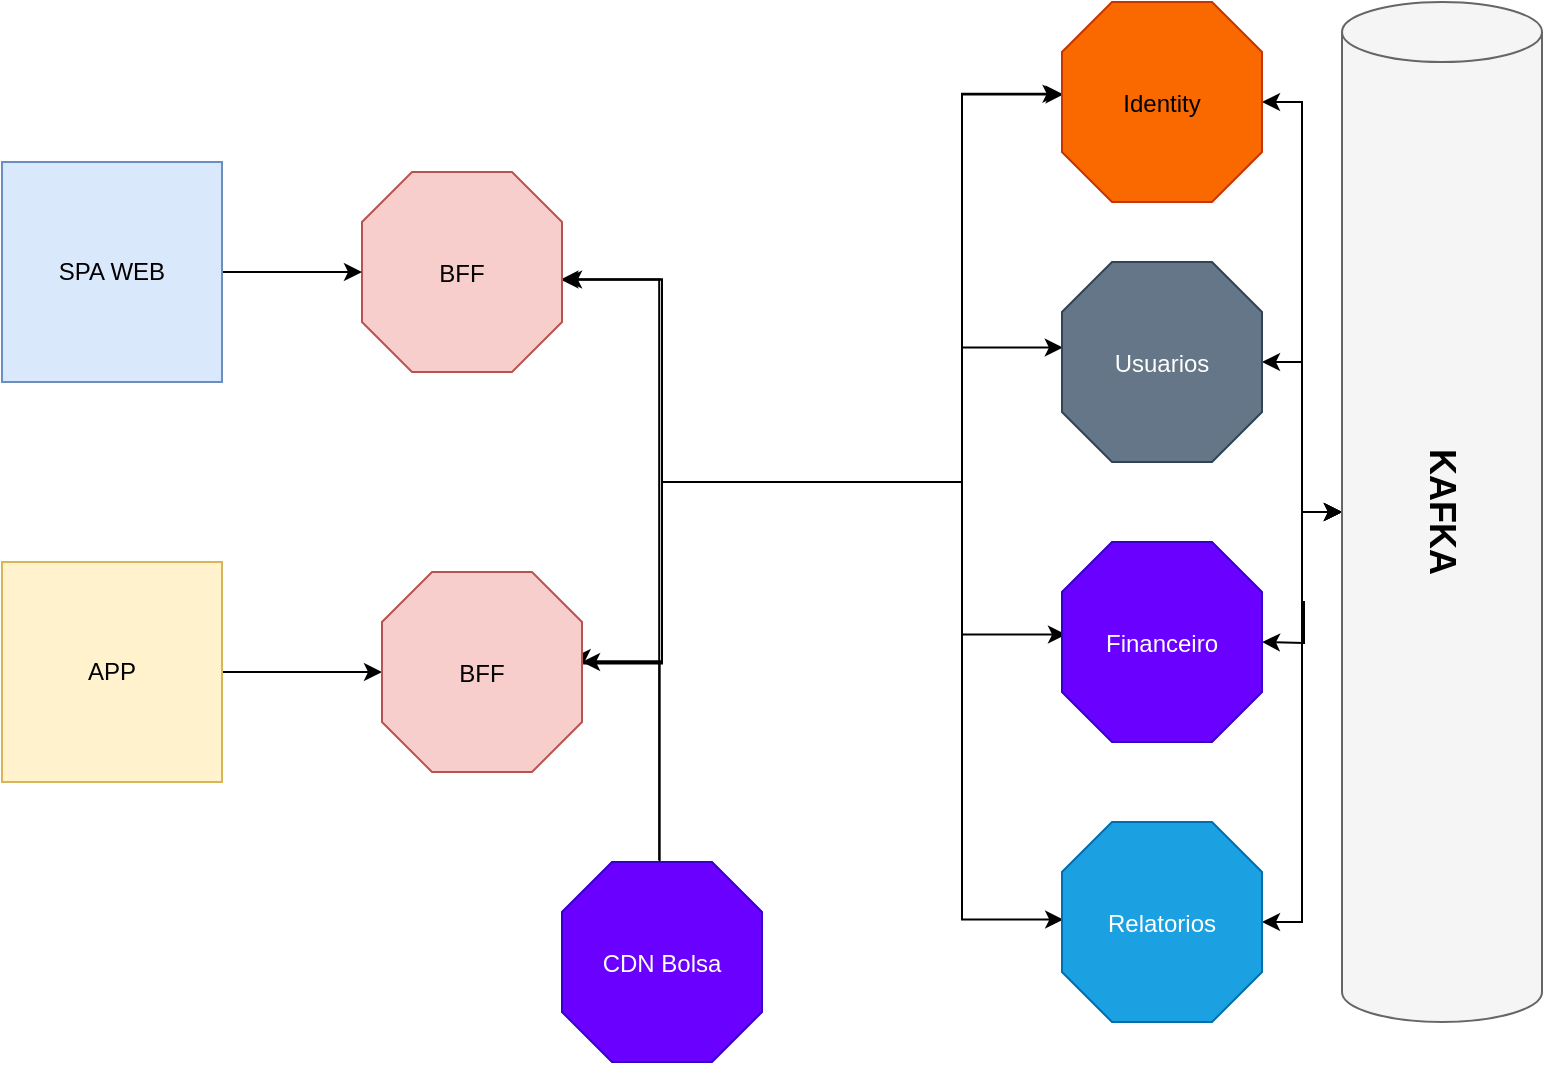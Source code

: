 <mxfile version="21.3.2" type="device" pages="4">
  <diagram name="Arquitetura" id="-ACf4tHwKej7eby2Rg-7">
    <mxGraphModel dx="1167" dy="637" grid="1" gridSize="10" guides="1" tooltips="1" connect="1" arrows="1" fold="1" page="1" pageScale="1" pageWidth="827" pageHeight="1169" math="0" shadow="0">
      <root>
        <mxCell id="0" />
        <mxCell id="1" parent="0" />
        <mxCell id="7KzQsL4A8XF79GF_tOYH-20" style="edgeStyle=orthogonalEdgeStyle;rounded=0;orthogonalLoop=1;jettySize=auto;html=1;entryX=0.008;entryY=0.462;entryDx=0;entryDy=0;entryPerimeter=0;exitX=1.01;exitY=0.538;exitDx=0;exitDy=0;exitPerimeter=0;startArrow=classic;startFill=1;" edge="1" parent="1" source="7KzQsL4A8XF79GF_tOYH-2" target="7KzQsL4A8XF79GF_tOYH-8">
          <mxGeometry relative="1" as="geometry">
            <Array as="points">
              <mxPoint x="330" y="169" />
              <mxPoint x="330" y="270" />
              <mxPoint x="480" y="270" />
              <mxPoint x="480" y="76" />
            </Array>
          </mxGeometry>
        </mxCell>
        <mxCell id="7KzQsL4A8XF79GF_tOYH-30" style="edgeStyle=orthogonalEdgeStyle;rounded=0;orthogonalLoop=1;jettySize=auto;html=1;entryX=-0.007;entryY=0.459;entryDx=0;entryDy=0;entryPerimeter=0;exitX=0.995;exitY=0.537;exitDx=0;exitDy=0;exitPerimeter=0;" edge="1" parent="1" source="7KzQsL4A8XF79GF_tOYH-2" target="7KzQsL4A8XF79GF_tOYH-8">
          <mxGeometry relative="1" as="geometry">
            <Array as="points">
              <mxPoint x="330" y="169" />
              <mxPoint x="330" y="270" />
              <mxPoint x="480" y="270" />
              <mxPoint x="480" y="76" />
            </Array>
          </mxGeometry>
        </mxCell>
        <mxCell id="ZnPhnT--wowfvmFG5__k-3" style="edgeStyle=orthogonalEdgeStyle;rounded=0;orthogonalLoop=1;jettySize=auto;html=1;entryX=0.486;entryY=-0.01;entryDx=0;entryDy=0;entryPerimeter=0;exitX=0.992;exitY=0.538;exitDx=0;exitDy=0;exitPerimeter=0;endArrow=none;endFill=0;startArrow=classic;startFill=1;" edge="1" parent="1" source="7KzQsL4A8XF79GF_tOYH-2" target="ZnPhnT--wowfvmFG5__k-1">
          <mxGeometry relative="1" as="geometry" />
        </mxCell>
        <mxCell id="7KzQsL4A8XF79GF_tOYH-2" value="BFF" style="shape=mxgraph.basic.polygon;polyCoords=[[0.25,0],[0.75,0],[1,0.25],[1,0.75],[0.75,1],[0.25,1],[0,0.75],[0,0.25]];fillColor=#f8cecc;strokeColor=#b85450;" vertex="1" parent="1">
          <mxGeometry x="180" y="115" width="100" height="100" as="geometry" />
        </mxCell>
        <mxCell id="7KzQsL4A8XF79GF_tOYH-6" style="edgeStyle=orthogonalEdgeStyle;rounded=0;orthogonalLoop=1;jettySize=auto;html=1;" edge="1" parent="1" source="7KzQsL4A8XF79GF_tOYH-3" target="7KzQsL4A8XF79GF_tOYH-2">
          <mxGeometry relative="1" as="geometry" />
        </mxCell>
        <mxCell id="7KzQsL4A8XF79GF_tOYH-3" value="SPA WEB" style="whiteSpace=wrap;html=1;aspect=fixed;fillColor=#dae8fc;strokeColor=#6c8ebf;" vertex="1" parent="1">
          <mxGeometry y="110" width="110" height="110" as="geometry" />
        </mxCell>
        <mxCell id="7KzQsL4A8XF79GF_tOYH-7" style="edgeStyle=orthogonalEdgeStyle;rounded=0;orthogonalLoop=1;jettySize=auto;html=1;" edge="1" parent="1" source="7KzQsL4A8XF79GF_tOYH-4" target="7KzQsL4A8XF79GF_tOYH-5">
          <mxGeometry relative="1" as="geometry" />
        </mxCell>
        <mxCell id="7KzQsL4A8XF79GF_tOYH-4" value="APP" style="whiteSpace=wrap;html=1;aspect=fixed;fillColor=#fff2cc;strokeColor=#d6b656;" vertex="1" parent="1">
          <mxGeometry y="310" width="110" height="110" as="geometry" />
        </mxCell>
        <mxCell id="7KzQsL4A8XF79GF_tOYH-26" style="edgeStyle=orthogonalEdgeStyle;rounded=0;orthogonalLoop=1;jettySize=auto;html=1;entryX=0.006;entryY=0.488;entryDx=0;entryDy=0;entryPerimeter=0;exitX=1;exitY=0.45;exitDx=0;exitDy=0;exitPerimeter=0;startArrow=classic;startFill=1;" edge="1" parent="1" source="7KzQsL4A8XF79GF_tOYH-5" target="7KzQsL4A8XF79GF_tOYH-11">
          <mxGeometry relative="1" as="geometry">
            <Array as="points">
              <mxPoint x="330" y="360" />
              <mxPoint x="330" y="270" />
              <mxPoint x="480" y="270" />
              <mxPoint x="480" y="489" />
            </Array>
          </mxGeometry>
        </mxCell>
        <mxCell id="7KzQsL4A8XF79GF_tOYH-28" style="edgeStyle=orthogonalEdgeStyle;rounded=0;orthogonalLoop=1;jettySize=auto;html=1;entryX=0.02;entryY=0.463;entryDx=0;entryDy=0;entryPerimeter=0;exitX=1.028;exitY=0.446;exitDx=0;exitDy=0;exitPerimeter=0;" edge="1" parent="1" source="7KzQsL4A8XF79GF_tOYH-5">
          <mxGeometry relative="1" as="geometry">
            <mxPoint x="532.0" y="346.3" as="targetPoint" />
            <Array as="points">
              <mxPoint x="330" y="360" />
              <mxPoint x="330" y="270" />
              <mxPoint x="480" y="270" />
              <mxPoint x="480" y="346" />
            </Array>
          </mxGeometry>
        </mxCell>
        <mxCell id="7KzQsL4A8XF79GF_tOYH-29" style="edgeStyle=orthogonalEdgeStyle;rounded=0;orthogonalLoop=1;jettySize=auto;html=1;entryX=0.004;entryY=0.428;entryDx=0;entryDy=0;entryPerimeter=0;exitX=1.007;exitY=0.457;exitDx=0;exitDy=0;exitPerimeter=0;" edge="1" parent="1" source="7KzQsL4A8XF79GF_tOYH-5" target="7KzQsL4A8XF79GF_tOYH-9">
          <mxGeometry relative="1" as="geometry">
            <Array as="points">
              <mxPoint x="330" y="361" />
              <mxPoint x="330" y="270" />
              <mxPoint x="480" y="270" />
              <mxPoint x="480" y="203" />
            </Array>
          </mxGeometry>
        </mxCell>
        <mxCell id="ZnPhnT--wowfvmFG5__k-2" style="edgeStyle=orthogonalEdgeStyle;rounded=0;orthogonalLoop=1;jettySize=auto;html=1;entryX=0.488;entryY=0.021;entryDx=0;entryDy=0;entryPerimeter=0;exitX=0.999;exitY=0.476;exitDx=0;exitDy=0;exitPerimeter=0;startArrow=classic;startFill=1;endArrow=none;endFill=0;" edge="1" parent="1" source="7KzQsL4A8XF79GF_tOYH-5" target="ZnPhnT--wowfvmFG5__k-1">
          <mxGeometry relative="1" as="geometry">
            <Array as="points">
              <mxPoint x="290" y="360" />
              <mxPoint x="329" y="360" />
            </Array>
          </mxGeometry>
        </mxCell>
        <mxCell id="7KzQsL4A8XF79GF_tOYH-5" value="BFF" style="shape=mxgraph.basic.polygon;polyCoords=[[0.25,0],[0.75,0],[1,0.25],[1,0.75],[0.75,1],[0.25,1],[0,0.75],[0,0.25]];fillColor=#f8cecc;strokeColor=#b85450;" vertex="1" parent="1">
          <mxGeometry x="190" y="315" width="100" height="100" as="geometry" />
        </mxCell>
        <mxCell id="7KzQsL4A8XF79GF_tOYH-18" style="edgeStyle=orthogonalEdgeStyle;rounded=0;orthogonalLoop=1;jettySize=auto;html=1;entryX=0;entryY=0.5;entryDx=0;entryDy=0;entryPerimeter=0;startArrow=classic;startFill=1;" edge="1" parent="1" source="7KzQsL4A8XF79GF_tOYH-8" target="7KzQsL4A8XF79GF_tOYH-12">
          <mxGeometry relative="1" as="geometry" />
        </mxCell>
        <mxCell id="7KzQsL4A8XF79GF_tOYH-8" value="Identity" style="shape=mxgraph.basic.polygon;polyCoords=[[0.25,0],[0.75,0],[1,0.25],[1,0.75],[0.75,1],[0.25,1],[0,0.75],[0,0.25]];fillColor=#fa6800;strokeColor=#C73500;fontColor=#000000;" vertex="1" parent="1">
          <mxGeometry x="530" y="30" width="100" height="100" as="geometry" />
        </mxCell>
        <mxCell id="7KzQsL4A8XF79GF_tOYH-17" style="edgeStyle=orthogonalEdgeStyle;rounded=0;orthogonalLoop=1;jettySize=auto;html=1;entryX=0;entryY=0.5;entryDx=0;entryDy=0;entryPerimeter=0;startArrow=classic;startFill=1;" edge="1" parent="1" source="7KzQsL4A8XF79GF_tOYH-9" target="7KzQsL4A8XF79GF_tOYH-12">
          <mxGeometry relative="1" as="geometry" />
        </mxCell>
        <mxCell id="7KzQsL4A8XF79GF_tOYH-9" value="Usuarios" style="shape=mxgraph.basic.polygon;polyCoords=[[0.25,0],[0.75,0],[1,0.25],[1,0.75],[0.75,1],[0.25,1],[0,0.75],[0,0.25]];fillColor=#647687;strokeColor=#314354;fontColor=#ffffff;" vertex="1" parent="1">
          <mxGeometry x="530" y="160" width="100" height="100" as="geometry" />
        </mxCell>
        <mxCell id="7KzQsL4A8XF79GF_tOYH-16" style="edgeStyle=orthogonalEdgeStyle;rounded=0;orthogonalLoop=1;jettySize=auto;html=1;entryX=0;entryY=0.5;entryDx=0;entryDy=0;entryPerimeter=0;startArrow=classic;startFill=1;" edge="1" parent="1" target="7KzQsL4A8XF79GF_tOYH-12">
          <mxGeometry relative="1" as="geometry">
            <mxPoint x="630" y="350.0" as="sourcePoint" />
          </mxGeometry>
        </mxCell>
        <mxCell id="7KzQsL4A8XF79GF_tOYH-15" style="edgeStyle=orthogonalEdgeStyle;rounded=0;orthogonalLoop=1;jettySize=auto;html=1;startArrow=classic;startFill=1;" edge="1" parent="1" source="7KzQsL4A8XF79GF_tOYH-11" target="7KzQsL4A8XF79GF_tOYH-12">
          <mxGeometry relative="1" as="geometry" />
        </mxCell>
        <mxCell id="7KzQsL4A8XF79GF_tOYH-11" value="Relatorios" style="shape=mxgraph.basic.polygon;polyCoords=[[0.25,0],[0.75,0],[1,0.25],[1,0.75],[0.75,1],[0.25,1],[0,0.75],[0,0.25]];fillColor=#1ba1e2;fontColor=#ffffff;strokeColor=#006EAF;" vertex="1" parent="1">
          <mxGeometry x="530" y="440" width="100" height="100" as="geometry" />
        </mxCell>
        <mxCell id="7KzQsL4A8XF79GF_tOYH-14" value="" style="group;" vertex="1" connectable="0" parent="1">
          <mxGeometry x="670" y="30" width="100" height="510" as="geometry" />
        </mxCell>
        <mxCell id="7KzQsL4A8XF79GF_tOYH-12" value="" style="shape=cylinder3;whiteSpace=wrap;html=1;boundedLbl=1;backgroundOutline=1;size=15;fillColor=#f5f5f5;fontColor=#333333;strokeColor=#666666;" vertex="1" parent="7KzQsL4A8XF79GF_tOYH-14">
          <mxGeometry width="100" height="510" as="geometry" />
        </mxCell>
        <mxCell id="7KzQsL4A8XF79GF_tOYH-13" value="KAFKA" style="text;html=1;strokeColor=none;fillColor=none;align=center;verticalAlign=middle;whiteSpace=wrap;rounded=0;rotation=90;fontStyle=1;fontSize=18;" vertex="1" parent="7KzQsL4A8XF79GF_tOYH-14">
          <mxGeometry x="20" y="240" width="60" height="30" as="geometry" />
        </mxCell>
        <mxCell id="7KzQsL4A8XF79GF_tOYH-19" value="Financeiro" style="shape=mxgraph.basic.polygon;polyCoords=[[0.25,0],[0.75,0],[1,0.25],[1,0.75],[0.75,1],[0.25,1],[0,0.75],[0,0.25]];fillColor=#6a00ff;fontColor=#ffffff;strokeColor=#3700CC;" vertex="1" parent="1">
          <mxGeometry x="530" y="300" width="100" height="100" as="geometry" />
        </mxCell>
        <mxCell id="ZnPhnT--wowfvmFG5__k-1" value="CDN Bolsa" style="shape=mxgraph.basic.polygon;polyCoords=[[0.25,0],[0.75,0],[1,0.25],[1,0.75],[0.75,1],[0.25,1],[0,0.75],[0,0.25]];fillColor=#6a00ff;fontColor=#ffffff;strokeColor=#3700CC;" vertex="1" parent="1">
          <mxGeometry x="280" y="460" width="100" height="100" as="geometry" />
        </mxCell>
      </root>
    </mxGraphModel>
  </diagram>
  <diagram id="o-BW38QsOlCZTUHru1bB" name="Financeiro">
    <mxGraphModel dx="1909" dy="2211" grid="1" gridSize="10" guides="1" tooltips="1" connect="1" arrows="1" fold="1" page="1" pageScale="1" pageWidth="827" pageHeight="1169" math="0" shadow="0">
      <root>
        <mxCell id="0" />
        <mxCell id="1" parent="0" />
        <mxCell id="nEIz6dK79ccdAK4uePDD-9" style="edgeStyle=orthogonalEdgeStyle;rounded=0;orthogonalLoop=1;jettySize=auto;html=1;entryX=0.5;entryY=0;entryDx=0;entryDy=0;" edge="1" parent="1" source="WEdvC9-7DbAbgSVMOq6f-3" target="WEdvC9-7DbAbgSVMOq6f-15">
          <mxGeometry relative="1" as="geometry" />
        </mxCell>
        <mxCell id="WEdvC9-7DbAbgSVMOq6f-3" value="AggregateRoot" style="swimlane;fontStyle=0;childLayout=stackLayout;horizontal=1;startSize=30;horizontalStack=0;resizeParent=1;resizeParentMax=0;resizeLast=0;collapsible=1;marginBottom=0;whiteSpace=wrap;html=1;fillColor=#6a00ff;fontColor=#ffffff;strokeColor=#3700CC;" vertex="1" parent="1">
          <mxGeometry x="209.91" y="-1010.09" width="140" height="30" as="geometry" />
        </mxCell>
        <mxCell id="WEdvC9-7DbAbgSVMOq6f-12" style="edgeStyle=orthogonalEdgeStyle;rounded=0;orthogonalLoop=1;jettySize=auto;html=1;entryX=1;entryY=0.5;entryDx=0;entryDy=0;" edge="1" parent="1" target="WEdvC9-7DbAbgSVMOq6f-3">
          <mxGeometry relative="1" as="geometry">
            <mxPoint x="417.91" y="-995.09" as="sourcePoint" />
          </mxGeometry>
        </mxCell>
        <mxCell id="nEIz6dK79ccdAK4uePDD-10" style="edgeStyle=orthogonalEdgeStyle;rounded=0;orthogonalLoop=1;jettySize=auto;html=1;entryX=1;entryY=0.133;entryDx=0;entryDy=0;entryPerimeter=0;exitX=1.023;exitY=0.096;exitDx=0;exitDy=0;exitPerimeter=0;" edge="1" parent="1" source="WEdvC9-7DbAbgSVMOq6f-8" target="gbejM9jkVBb5XDH9PsT6-3">
          <mxGeometry relative="1" as="geometry" />
        </mxCell>
        <mxCell id="nEIz6dK79ccdAK4uePDD-11" style="edgeStyle=orthogonalEdgeStyle;rounded=0;orthogonalLoop=1;jettySize=auto;html=1;entryX=0.551;entryY=-0.018;entryDx=0;entryDy=0;entryPerimeter=0;exitX=0.5;exitY=0;exitDx=0;exitDy=0;" edge="1" parent="1" source="WEdvC9-7DbAbgSVMOq6f-8" target="WEdvC9-7DbAbgSVMOq6f-20">
          <mxGeometry relative="1" as="geometry" />
        </mxCell>
        <mxCell id="nEIz6dK79ccdAK4uePDD-12" style="edgeStyle=orthogonalEdgeStyle;rounded=0;orthogonalLoop=1;jettySize=auto;html=1;entryX=-0.002;entryY=0.143;entryDx=0;entryDy=0;entryPerimeter=0;exitX=0.5;exitY=0;exitDx=0;exitDy=0;" edge="1" parent="1" source="WEdvC9-7DbAbgSVMOq6f-8" target="nEIz6dK79ccdAK4uePDD-2">
          <mxGeometry relative="1" as="geometry" />
        </mxCell>
        <mxCell id="WEdvC9-7DbAbgSVMOq6f-8" value="Entity" style="swimlane;fontStyle=0;childLayout=stackLayout;horizontal=1;startSize=30;horizontalStack=0;resizeParent=1;resizeParentMax=0;resizeLast=0;collapsible=1;marginBottom=0;whiteSpace=wrap;html=1;fillColor=#6a00ff;fontColor=#ffffff;strokeColor=#3700CC;" vertex="1" parent="1">
          <mxGeometry x="415.91" y="-1010.09" width="140" height="150" as="geometry" />
        </mxCell>
        <mxCell id="WEdvC9-7DbAbgSVMOq6f-9" value="Id" style="text;strokeColor=none;fillColor=none;align=left;verticalAlign=middle;spacingLeft=4;spacingRight=4;overflow=hidden;points=[[0,0.5],[1,0.5]];portConstraint=eastwest;rotatable=0;whiteSpace=wrap;html=1;" vertex="1" parent="WEdvC9-7DbAbgSVMOq6f-8">
          <mxGeometry y="30" width="140" height="30" as="geometry" />
        </mxCell>
        <mxCell id="WEdvC9-7DbAbgSVMOq6f-13" value="CreatedAt" style="text;strokeColor=none;fillColor=none;align=left;verticalAlign=middle;spacingLeft=4;spacingRight=4;overflow=hidden;points=[[0,0.5],[1,0.5]];portConstraint=eastwest;rotatable=0;whiteSpace=wrap;html=1;" vertex="1" parent="WEdvC9-7DbAbgSVMOq6f-8">
          <mxGeometry y="60" width="140" height="30" as="geometry" />
        </mxCell>
        <mxCell id="WEdvC9-7DbAbgSVMOq6f-14" value="UpdatedAt" style="text;strokeColor=none;fillColor=none;align=left;verticalAlign=middle;spacingLeft=4;spacingRight=4;overflow=hidden;points=[[0,0.5],[1,0.5]];portConstraint=eastwest;rotatable=0;whiteSpace=wrap;html=1;" vertex="1" parent="WEdvC9-7DbAbgSVMOq6f-8">
          <mxGeometry y="90" width="140" height="30" as="geometry" />
        </mxCell>
        <mxCell id="WEdvC9-7DbAbgSVMOq6f-19" value="Ativo" style="text;strokeColor=none;fillColor=none;align=left;verticalAlign=middle;spacingLeft=4;spacingRight=4;overflow=hidden;points=[[0,0.5],[1,0.5]];portConstraint=eastwest;rotatable=0;whiteSpace=wrap;html=1;" vertex="1" parent="WEdvC9-7DbAbgSVMOq6f-8">
          <mxGeometry y="120" width="140" height="30" as="geometry" />
        </mxCell>
        <mxCell id="WEdvC9-7DbAbgSVMOq6f-15" value="Usuario" style="swimlane;fontStyle=0;childLayout=stackLayout;horizontal=1;startSize=30;horizontalStack=0;resizeParent=1;resizeParentMax=0;resizeLast=0;collapsible=1;marginBottom=0;whiteSpace=wrap;html=1;fillColor=#1ba1e2;fontColor=#ffffff;strokeColor=#006EAF;" vertex="1" parent="1">
          <mxGeometry x="309.91" y="-841.09" width="140" height="300" as="geometry" />
        </mxCell>
        <mxCell id="WEdvC9-7DbAbgSVMOq6f-16" value="Nome" style="text;strokeColor=none;fillColor=none;align=left;verticalAlign=middle;spacingLeft=4;spacingRight=4;overflow=hidden;points=[[0,0.5],[1,0.5]];portConstraint=eastwest;rotatable=0;whiteSpace=wrap;html=1;" vertex="1" parent="WEdvC9-7DbAbgSVMOq6f-15">
          <mxGeometry y="30" width="140" height="30" as="geometry" />
        </mxCell>
        <mxCell id="gbejM9jkVBb5XDH9PsT6-13" value="DataNascimento" style="text;strokeColor=none;fillColor=none;align=left;verticalAlign=middle;spacingLeft=4;spacingRight=4;overflow=hidden;points=[[0,0.5],[1,0.5]];portConstraint=eastwest;rotatable=0;whiteSpace=wrap;html=1;" vertex="1" parent="WEdvC9-7DbAbgSVMOq6f-15">
          <mxGeometry y="60" width="140" height="30" as="geometry" />
        </mxCell>
        <mxCell id="WEdvC9-7DbAbgSVMOq6f-17" value="Email" style="text;strokeColor=none;fillColor=none;align=left;verticalAlign=middle;spacingLeft=4;spacingRight=4;overflow=hidden;points=[[0,0.5],[1,0.5]];portConstraint=eastwest;rotatable=0;whiteSpace=wrap;html=1;" vertex="1" parent="WEdvC9-7DbAbgSVMOq6f-15">
          <mxGeometry y="90" width="140" height="30" as="geometry" />
        </mxCell>
        <mxCell id="WEdvC9-7DbAbgSVMOq6f-18" value="ProfileImageUrl" style="text;strokeColor=none;fillColor=none;align=left;verticalAlign=middle;spacingLeft=4;spacingRight=4;overflow=hidden;points=[[0,0.5],[1,0.5]];portConstraint=eastwest;rotatable=0;whiteSpace=wrap;html=1;" vertex="1" parent="WEdvC9-7DbAbgSVMOq6f-15">
          <mxGeometry y="120" width="140" height="30" as="geometry" />
        </mxCell>
        <mxCell id="9r0B2SI4aVjOnolP4RsC-1" value="Ocupacao " style="text;strokeColor=none;fillColor=none;align=left;verticalAlign=middle;spacingLeft=4;spacingRight=4;overflow=hidden;points=[[0,0.5],[1,0.5]];portConstraint=eastwest;rotatable=0;whiteSpace=wrap;html=1;" vertex="1" parent="WEdvC9-7DbAbgSVMOq6f-15">
          <mxGeometry y="150" width="140" height="30" as="geometry" />
        </mxCell>
        <mxCell id="gbejM9jkVBb5XDH9PsT6-1" value="Rendas" style="text;strokeColor=#A50040;fillColor=#d80073;align=left;verticalAlign=middle;spacingLeft=4;spacingRight=4;overflow=hidden;points=[[0,0.5],[1,0.5]];portConstraint=eastwest;rotatable=0;whiteSpace=wrap;html=1;fontColor=#ffffff;" vertex="1" parent="WEdvC9-7DbAbgSVMOq6f-15">
          <mxGeometry y="180" width="140" height="30" as="geometry" />
        </mxCell>
        <mxCell id="WEdvC9-7DbAbgSVMOq6f-24" value="Dependentes" style="text;strokeColor=#6F0000;fillColor=#a20025;align=left;verticalAlign=middle;spacingLeft=4;spacingRight=4;overflow=hidden;points=[[0,0.5],[1,0.5]];portConstraint=eastwest;rotatable=0;whiteSpace=wrap;html=1;fontColor=#ffffff;" vertex="1" parent="WEdvC9-7DbAbgSVMOq6f-15">
          <mxGeometry y="210" width="140" height="30" as="geometry" />
        </mxCell>
        <mxCell id="gbejM9jkVBb5XDH9PsT6-2" value="Ativos" style="text;strokeColor=#BD7000;fillColor=#f0a30a;align=left;verticalAlign=middle;spacingLeft=4;spacingRight=4;overflow=hidden;points=[[0,0.5],[1,0.5]];portConstraint=eastwest;rotatable=0;whiteSpace=wrap;html=1;fontColor=#000000;" vertex="1" parent="WEdvC9-7DbAbgSVMOq6f-15">
          <mxGeometry y="240" width="140" height="30" as="geometry" />
        </mxCell>
        <mxCell id="nEIz6dK79ccdAK4uePDD-1" value="Passivos" style="text;strokeColor=#6D1F00;fillColor=#a0522d;align=left;verticalAlign=middle;spacingLeft=4;spacingRight=4;overflow=hidden;points=[[0,0.5],[1,0.5]];portConstraint=eastwest;rotatable=0;whiteSpace=wrap;html=1;fontColor=#ffffff;" vertex="1" parent="WEdvC9-7DbAbgSVMOq6f-15">
          <mxGeometry y="270" width="140" height="30" as="geometry" />
        </mxCell>
        <mxCell id="WEdvC9-7DbAbgSVMOq6f-20" value="UsuarioDependente" style="swimlane;fontStyle=0;childLayout=stackLayout;horizontal=1;startSize=30;horizontalStack=0;resizeParent=1;resizeParentMax=0;resizeLast=0;collapsible=1;marginBottom=0;whiteSpace=wrap;html=1;fillColor=#a20025;fontColor=#ffffff;strokeColor=#6F0000;" vertex="1" parent="1">
          <mxGeometry x="89.91" y="-721.09" width="140" height="90" as="geometry" />
        </mxCell>
        <mxCell id="WEdvC9-7DbAbgSVMOq6f-21" value="Responsavel" style="text;strokeColor=none;fillColor=none;align=left;verticalAlign=middle;spacingLeft=4;spacingRight=4;overflow=hidden;points=[[0,0.5],[1,0.5]];portConstraint=eastwest;rotatable=0;whiteSpace=wrap;html=1;" vertex="1" parent="WEdvC9-7DbAbgSVMOq6f-20">
          <mxGeometry y="30" width="140" height="30" as="geometry" />
        </mxCell>
        <mxCell id="gbejM9jkVBb5XDH9PsT6-14" value="Dependente" style="text;strokeColor=none;fillColor=none;align=left;verticalAlign=middle;spacingLeft=4;spacingRight=4;overflow=hidden;points=[[0,0.5],[1,0.5]];portConstraint=eastwest;rotatable=0;whiteSpace=wrap;html=1;" vertex="1" parent="WEdvC9-7DbAbgSVMOq6f-20">
          <mxGeometry y="60" width="140" height="30" as="geometry" />
        </mxCell>
        <mxCell id="WEdvC9-7DbAbgSVMOq6f-25" style="edgeStyle=orthogonalEdgeStyle;rounded=0;orthogonalLoop=1;jettySize=auto;html=1;entryX=1;entryY=0.25;entryDx=0;entryDy=0;" edge="1" parent="1" source="WEdvC9-7DbAbgSVMOq6f-24" target="WEdvC9-7DbAbgSVMOq6f-20">
          <mxGeometry relative="1" as="geometry" />
        </mxCell>
        <mxCell id="gbejM9jkVBb5XDH9PsT6-3" value="Investimento" style="swimlane;fontStyle=0;childLayout=stackLayout;horizontal=1;startSize=30;horizontalStack=0;resizeParent=1;resizeParentMax=0;resizeLast=0;collapsible=1;marginBottom=0;whiteSpace=wrap;html=1;fillColor=#a20025;fontColor=#ffffff;strokeColor=#6F0000;" vertex="1" parent="1">
          <mxGeometry x="589.91" y="-601.09" width="200" height="150" as="geometry" />
        </mxCell>
        <mxCell id="gbejM9jkVBb5XDH9PsT6-4" value="Descricao " style="text;strokeColor=none;fillColor=none;align=left;verticalAlign=middle;spacingLeft=4;spacingRight=4;overflow=hidden;points=[[0,0.5],[1,0.5]];portConstraint=eastwest;rotatable=0;whiteSpace=wrap;html=1;" vertex="1" parent="gbejM9jkVBb5XDH9PsT6-3">
          <mxGeometry y="30" width="200" height="30" as="geometry" />
        </mxCell>
        <mxCell id="gbejM9jkVBb5XDH9PsT6-6" value="ValorInvestido " style="text;strokeColor=none;fillColor=none;align=left;verticalAlign=middle;spacingLeft=4;spacingRight=4;overflow=hidden;points=[[0,0.5],[1,0.5]];portConstraint=eastwest;rotatable=0;whiteSpace=wrap;html=1;" vertex="1" parent="gbejM9jkVBb5XDH9PsT6-3">
          <mxGeometry y="60" width="200" height="30" as="geometry" />
        </mxCell>
        <mxCell id="gbejM9jkVBb5XDH9PsT6-7" value="Rendimento " style="text;strokeColor=none;fillColor=none;align=left;verticalAlign=middle;spacingLeft=4;spacingRight=4;overflow=hidden;points=[[0,0.5],[1,0.5]];portConstraint=eastwest;rotatable=0;whiteSpace=wrap;html=1;" vertex="1" parent="gbejM9jkVBb5XDH9PsT6-3">
          <mxGeometry y="90" width="200" height="30" as="geometry" />
        </mxCell>
        <mxCell id="gbejM9jkVBb5XDH9PsT6-8" value="ObterPorcentagemRendimento()" style="text;strokeColor=default;fillColor=none;align=left;verticalAlign=middle;spacingLeft=4;spacingRight=4;overflow=hidden;points=[[0,0.5],[1,0.5]];portConstraint=eastwest;rotatable=0;whiteSpace=wrap;html=1;" vertex="1" parent="gbejM9jkVBb5XDH9PsT6-3">
          <mxGeometry y="120" width="200" height="30" as="geometry" />
        </mxCell>
        <mxCell id="gbejM9jkVBb5XDH9PsT6-5" style="edgeStyle=orthogonalEdgeStyle;rounded=0;orthogonalLoop=1;jettySize=auto;html=1;entryX=0;entryY=0.25;entryDx=0;entryDy=0;" edge="1" parent="1" source="gbejM9jkVBb5XDH9PsT6-2" target="gbejM9jkVBb5XDH9PsT6-3">
          <mxGeometry relative="1" as="geometry" />
        </mxCell>
        <mxCell id="gbejM9jkVBb5XDH9PsT6-9" value="Renda" style="swimlane;fontStyle=0;childLayout=stackLayout;horizontal=1;startSize=30;horizontalStack=0;resizeParent=1;resizeParentMax=0;resizeLast=0;collapsible=1;marginBottom=0;whiteSpace=wrap;html=1;fillColor=#d80073;fontColor=#ffffff;strokeColor=#A50040;" vertex="1" parent="1">
          <mxGeometry x="619.91" y="-711.09" width="140" height="90" as="geometry" />
        </mxCell>
        <mxCell id="gbejM9jkVBb5XDH9PsT6-10" value="Descricao " style="text;strokeColor=none;fillColor=none;align=left;verticalAlign=middle;spacingLeft=4;spacingRight=4;overflow=hidden;points=[[0,0.5],[1,0.5]];portConstraint=eastwest;rotatable=0;whiteSpace=wrap;html=1;" vertex="1" parent="gbejM9jkVBb5XDH9PsT6-9">
          <mxGeometry y="30" width="140" height="30" as="geometry" />
        </mxCell>
        <mxCell id="gbejM9jkVBb5XDH9PsT6-12" value="Valor " style="text;strokeColor=none;fillColor=none;align=left;verticalAlign=middle;spacingLeft=4;spacingRight=4;overflow=hidden;points=[[0,0.5],[1,0.5]];portConstraint=eastwest;rotatable=0;whiteSpace=wrap;html=1;" vertex="1" parent="gbejM9jkVBb5XDH9PsT6-9">
          <mxGeometry y="60" width="140" height="30" as="geometry" />
        </mxCell>
        <mxCell id="gbejM9jkVBb5XDH9PsT6-11" style="edgeStyle=orthogonalEdgeStyle;rounded=0;orthogonalLoop=1;jettySize=auto;html=1;entryX=0;entryY=0.25;entryDx=0;entryDy=0;" edge="1" parent="1" source="gbejM9jkVBb5XDH9PsT6-1" target="gbejM9jkVBb5XDH9PsT6-9">
          <mxGeometry relative="1" as="geometry" />
        </mxCell>
        <mxCell id="nEIz6dK79ccdAK4uePDD-7" style="edgeStyle=orthogonalEdgeStyle;rounded=0;orthogonalLoop=1;jettySize=auto;html=1;entryX=0;entryY=0.5;entryDx=0;entryDy=0;exitX=0.996;exitY=0.151;exitDx=0;exitDy=0;exitPerimeter=0;" edge="1" parent="1" source="nEIz6dK79ccdAK4uePDD-2" target="nEIz6dK79ccdAK4uePDD-1">
          <mxGeometry relative="1" as="geometry" />
        </mxCell>
        <mxCell id="nEIz6dK79ccdAK4uePDD-2" value="Passivo" style="swimlane;fontStyle=0;childLayout=stackLayout;horizontal=1;startSize=30;horizontalStack=0;resizeParent=1;resizeParentMax=0;resizeLast=0;collapsible=1;marginBottom=0;whiteSpace=wrap;html=1;fillColor=#a0522d;fontColor=#ffffff;strokeColor=#6D1F00;" vertex="1" parent="1">
          <mxGeometry x="49.91" y="-531.09" width="200" height="120" as="geometry" />
        </mxCell>
        <mxCell id="nEIz6dK79ccdAK4uePDD-3" value="Descricao " style="text;strokeColor=none;fillColor=none;align=left;verticalAlign=middle;spacingLeft=4;spacingRight=4;overflow=hidden;points=[[0,0.5],[1,0.5]];portConstraint=eastwest;rotatable=0;whiteSpace=wrap;html=1;" vertex="1" parent="nEIz6dK79ccdAK4uePDD-2">
          <mxGeometry y="30" width="200" height="30" as="geometry" />
        </mxCell>
        <mxCell id="nEIz6dK79ccdAK4uePDD-8" value="Parcela" style="text;strokeColor=none;fillColor=none;align=left;verticalAlign=middle;spacingLeft=4;spacingRight=4;overflow=hidden;points=[[0,0.5],[1,0.5]];portConstraint=eastwest;rotatable=0;whiteSpace=wrap;html=1;" vertex="1" parent="nEIz6dK79ccdAK4uePDD-2">
          <mxGeometry y="60" width="200" height="30" as="geometry" />
        </mxCell>
        <mxCell id="nEIz6dK79ccdAK4uePDD-4" value="Valor" style="text;strokeColor=none;fillColor=none;align=left;verticalAlign=middle;spacingLeft=4;spacingRight=4;overflow=hidden;points=[[0,0.5],[1,0.5]];portConstraint=eastwest;rotatable=0;whiteSpace=wrap;html=1;" vertex="1" parent="nEIz6dK79ccdAK4uePDD-2">
          <mxGeometry y="90" width="200" height="30" as="geometry" />
        </mxCell>
      </root>
    </mxGraphModel>
  </diagram>
  <diagram id="qChYH4RFi7eeGrZEvzXy" name="Usuario">
    <mxGraphModel dx="1235" dy="1843" grid="1" gridSize="10" guides="1" tooltips="1" connect="1" arrows="1" fold="1" page="1" pageScale="1" pageWidth="827" pageHeight="1169" math="0" shadow="0">
      <root>
        <mxCell id="0" />
        <mxCell id="1" parent="0" />
        <mxCell id="Jk_Y58x_VlNt1VQS6yMw-1" style="edgeStyle=orthogonalEdgeStyle;rounded=0;orthogonalLoop=1;jettySize=auto;html=1;entryX=0.5;entryY=0;entryDx=0;entryDy=0;" edge="1" parent="1" source="Jk_Y58x_VlNt1VQS6yMw-2" target="Jk_Y58x_VlNt1VQS6yMw-12">
          <mxGeometry relative="1" as="geometry" />
        </mxCell>
        <mxCell id="Jk_Y58x_VlNt1VQS6yMw-2" value="AggregateRoot" style="swimlane;fontStyle=0;childLayout=stackLayout;horizontal=1;startSize=30;horizontalStack=0;resizeParent=1;resizeParentMax=0;resizeLast=0;collapsible=1;marginBottom=0;whiteSpace=wrap;html=1;fillColor=#6a00ff;fontColor=#ffffff;strokeColor=#3700CC;" vertex="1" parent="1">
          <mxGeometry x="220" y="-1169" width="140" height="30" as="geometry" />
        </mxCell>
        <mxCell id="Jk_Y58x_VlNt1VQS6yMw-3" style="edgeStyle=orthogonalEdgeStyle;rounded=0;orthogonalLoop=1;jettySize=auto;html=1;entryX=1;entryY=0.5;entryDx=0;entryDy=0;" edge="1" parent="1" target="Jk_Y58x_VlNt1VQS6yMw-2">
          <mxGeometry relative="1" as="geometry">
            <mxPoint x="428" y="-1154" as="sourcePoint" />
          </mxGeometry>
        </mxCell>
        <mxCell id="Jk_Y58x_VlNt1VQS6yMw-7" value="Entity" style="swimlane;fontStyle=0;childLayout=stackLayout;horizontal=1;startSize=30;horizontalStack=0;resizeParent=1;resizeParentMax=0;resizeLast=0;collapsible=1;marginBottom=0;whiteSpace=wrap;html=1;fillColor=#6a00ff;fontColor=#ffffff;strokeColor=#3700CC;" vertex="1" parent="1">
          <mxGeometry x="426" y="-1169" width="140" height="150" as="geometry" />
        </mxCell>
        <mxCell id="Jk_Y58x_VlNt1VQS6yMw-8" value="Id" style="text;strokeColor=none;fillColor=none;align=left;verticalAlign=middle;spacingLeft=4;spacingRight=4;overflow=hidden;points=[[0,0.5],[1,0.5]];portConstraint=eastwest;rotatable=0;whiteSpace=wrap;html=1;" vertex="1" parent="Jk_Y58x_VlNt1VQS6yMw-7">
          <mxGeometry y="30" width="140" height="30" as="geometry" />
        </mxCell>
        <mxCell id="Jk_Y58x_VlNt1VQS6yMw-9" value="CreatedAt" style="text;strokeColor=none;fillColor=none;align=left;verticalAlign=middle;spacingLeft=4;spacingRight=4;overflow=hidden;points=[[0,0.5],[1,0.5]];portConstraint=eastwest;rotatable=0;whiteSpace=wrap;html=1;" vertex="1" parent="Jk_Y58x_VlNt1VQS6yMw-7">
          <mxGeometry y="60" width="140" height="30" as="geometry" />
        </mxCell>
        <mxCell id="Jk_Y58x_VlNt1VQS6yMw-10" value="UpdatedAt" style="text;strokeColor=none;fillColor=none;align=left;verticalAlign=middle;spacingLeft=4;spacingRight=4;overflow=hidden;points=[[0,0.5],[1,0.5]];portConstraint=eastwest;rotatable=0;whiteSpace=wrap;html=1;" vertex="1" parent="Jk_Y58x_VlNt1VQS6yMw-7">
          <mxGeometry y="90" width="140" height="30" as="geometry" />
        </mxCell>
        <mxCell id="Jk_Y58x_VlNt1VQS6yMw-11" value="Ativo" style="text;strokeColor=none;fillColor=none;align=left;verticalAlign=middle;spacingLeft=4;spacingRight=4;overflow=hidden;points=[[0,0.5],[1,0.5]];portConstraint=eastwest;rotatable=0;whiteSpace=wrap;html=1;" vertex="1" parent="Jk_Y58x_VlNt1VQS6yMw-7">
          <mxGeometry y="120" width="140" height="30" as="geometry" />
        </mxCell>
        <mxCell id="Jk_Y58x_VlNt1VQS6yMw-12" value="Usuario" style="swimlane;fontStyle=0;childLayout=stackLayout;horizontal=1;startSize=30;horizontalStack=0;resizeParent=1;resizeParentMax=0;resizeLast=0;collapsible=1;marginBottom=0;whiteSpace=wrap;html=1;fillColor=#1ba1e2;fontColor=#ffffff;strokeColor=#006EAF;" vertex="1" parent="1">
          <mxGeometry x="320" y="-1000" width="140" height="180" as="geometry" />
        </mxCell>
        <mxCell id="Jk_Y58x_VlNt1VQS6yMw-13" value="Nome" style="text;strokeColor=none;fillColor=none;align=left;verticalAlign=middle;spacingLeft=4;spacingRight=4;overflow=hidden;points=[[0,0.5],[1,0.5]];portConstraint=eastwest;rotatable=0;whiteSpace=wrap;html=1;" vertex="1" parent="Jk_Y58x_VlNt1VQS6yMw-12">
          <mxGeometry y="30" width="140" height="30" as="geometry" />
        </mxCell>
        <mxCell id="Jk_Y58x_VlNt1VQS6yMw-14" value="DataNascimento" style="text;strokeColor=none;fillColor=none;align=left;verticalAlign=middle;spacingLeft=4;spacingRight=4;overflow=hidden;points=[[0,0.5],[1,0.5]];portConstraint=eastwest;rotatable=0;whiteSpace=wrap;html=1;" vertex="1" parent="Jk_Y58x_VlNt1VQS6yMw-12">
          <mxGeometry y="60" width="140" height="30" as="geometry" />
        </mxCell>
        <mxCell id="Jk_Y58x_VlNt1VQS6yMw-15" value="Email" style="text;strokeColor=none;fillColor=none;align=left;verticalAlign=middle;spacingLeft=4;spacingRight=4;overflow=hidden;points=[[0,0.5],[1,0.5]];portConstraint=eastwest;rotatable=0;whiteSpace=wrap;html=1;" vertex="1" parent="Jk_Y58x_VlNt1VQS6yMw-12">
          <mxGeometry y="90" width="140" height="30" as="geometry" />
        </mxCell>
        <mxCell id="Jk_Y58x_VlNt1VQS6yMw-16" value="ProfileImageUrl" style="text;strokeColor=none;fillColor=none;align=left;verticalAlign=middle;spacingLeft=4;spacingRight=4;overflow=hidden;points=[[0,0.5],[1,0.5]];portConstraint=eastwest;rotatable=0;whiteSpace=wrap;html=1;" vertex="1" parent="Jk_Y58x_VlNt1VQS6yMw-12">
          <mxGeometry y="120" width="140" height="30" as="geometry" />
        </mxCell>
        <mxCell id="Jk_Y58x_VlNt1VQS6yMw-41" value="Historico" style="text;strokeColor=#314354;fillColor=#647687;align=left;verticalAlign=middle;spacingLeft=4;spacingRight=4;overflow=hidden;points=[[0,0.5],[1,0.5]];portConstraint=eastwest;rotatable=0;whiteSpace=wrap;html=1;fontColor=#ffffff;" vertex="1" parent="Jk_Y58x_VlNt1VQS6yMw-12">
          <mxGeometry y="150" width="140" height="30" as="geometry" />
        </mxCell>
        <mxCell id="Jk_Y58x_VlNt1VQS6yMw-48" style="edgeStyle=orthogonalEdgeStyle;rounded=0;orthogonalLoop=1;jettySize=auto;html=1;exitX=0;exitY=0.25;exitDx=0;exitDy=0;" edge="1" parent="1" source="Jk_Y58x_VlNt1VQS6yMw-42">
          <mxGeometry relative="1" as="geometry">
            <mxPoint x="460" y="-835" as="targetPoint" />
          </mxGeometry>
        </mxCell>
        <mxCell id="Jk_Y58x_VlNt1VQS6yMw-49" style="edgeStyle=orthogonalEdgeStyle;rounded=0;orthogonalLoop=1;jettySize=auto;html=1;entryX=0.996;entryY=0.103;entryDx=0;entryDy=0;entryPerimeter=0;exitX=0.5;exitY=0;exitDx=0;exitDy=0;" edge="1" parent="1" source="Jk_Y58x_VlNt1VQS6yMw-42" target="Jk_Y58x_VlNt1VQS6yMw-7">
          <mxGeometry relative="1" as="geometry" />
        </mxCell>
        <mxCell id="Jk_Y58x_VlNt1VQS6yMw-42" value="Historico" style="swimlane;fontStyle=0;childLayout=stackLayout;horizontal=1;startSize=30;horizontalStack=0;resizeParent=1;resizeParentMax=0;resizeLast=0;collapsible=1;marginBottom=0;whiteSpace=wrap;html=1;fillColor=#647687;fontColor=#ffffff;strokeColor=#314354;" vertex="1" parent="1">
          <mxGeometry x="580" y="-850" width="140" height="60" as="geometry" />
        </mxCell>
        <mxCell id="Jk_Y58x_VlNt1VQS6yMw-43" value="Descricao" style="text;strokeColor=none;fillColor=none;align=left;verticalAlign=middle;spacingLeft=4;spacingRight=4;overflow=hidden;points=[[0,0.5],[1,0.5]];portConstraint=eastwest;rotatable=0;whiteSpace=wrap;html=1;" vertex="1" parent="Jk_Y58x_VlNt1VQS6yMw-42">
          <mxGeometry y="30" width="140" height="30" as="geometry" />
        </mxCell>
      </root>
    </mxGraphModel>
  </diagram>
  <diagram id="vXlWG6X6rXgE77hv-7d5" name="Relatorios">
    <mxGraphModel dx="1235" dy="1843" grid="1" gridSize="10" guides="1" tooltips="1" connect="1" arrows="1" fold="1" page="1" pageScale="1" pageWidth="827" pageHeight="1169" math="0" shadow="0">
      <root>
        <mxCell id="0" />
        <mxCell id="1" parent="0" />
        <mxCell id="RZBxqwSCkb-5uLYeIO-M-1" style="edgeStyle=orthogonalEdgeStyle;rounded=0;orthogonalLoop=1;jettySize=auto;html=1;entryX=0.5;entryY=0;entryDx=0;entryDy=0;" edge="1" parent="1" source="RZBxqwSCkb-5uLYeIO-M-2" target="RZBxqwSCkb-5uLYeIO-M-12">
          <mxGeometry relative="1" as="geometry" />
        </mxCell>
        <mxCell id="RZBxqwSCkb-5uLYeIO-M-2" value="AggregateRoot" style="swimlane;fontStyle=0;childLayout=stackLayout;horizontal=1;startSize=30;horizontalStack=0;resizeParent=1;resizeParentMax=0;resizeLast=0;collapsible=1;marginBottom=0;whiteSpace=wrap;html=1;fillColor=#6a00ff;fontColor=#ffffff;strokeColor=#3700CC;" vertex="1" parent="1">
          <mxGeometry x="190" y="-860.06" width="140" height="30" as="geometry" />
        </mxCell>
        <mxCell id="RZBxqwSCkb-5uLYeIO-M-3" style="edgeStyle=orthogonalEdgeStyle;rounded=0;orthogonalLoop=1;jettySize=auto;html=1;entryX=1;entryY=0.5;entryDx=0;entryDy=0;" edge="1" parent="1" target="RZBxqwSCkb-5uLYeIO-M-2">
          <mxGeometry relative="1" as="geometry">
            <mxPoint x="398" y="-845.06" as="sourcePoint" />
          </mxGeometry>
        </mxCell>
        <mxCell id="RZBxqwSCkb-5uLYeIO-M-4" style="edgeStyle=orthogonalEdgeStyle;rounded=0;orthogonalLoop=1;jettySize=auto;html=1;entryX=1;entryY=0.133;entryDx=0;entryDy=0;entryPerimeter=0;exitX=1.023;exitY=0.096;exitDx=0;exitDy=0;exitPerimeter=0;" edge="1" parent="1" source="RZBxqwSCkb-5uLYeIO-M-7" target="RZBxqwSCkb-5uLYeIO-M-26">
          <mxGeometry relative="1" as="geometry" />
        </mxCell>
        <mxCell id="RZBxqwSCkb-5uLYeIO-M-5" style="edgeStyle=orthogonalEdgeStyle;rounded=0;orthogonalLoop=1;jettySize=auto;html=1;entryX=0.551;entryY=-0.018;entryDx=0;entryDy=0;entryPerimeter=0;exitX=0.5;exitY=0;exitDx=0;exitDy=0;" edge="1" parent="1" source="RZBxqwSCkb-5uLYeIO-M-7" target="RZBxqwSCkb-5uLYeIO-M-22">
          <mxGeometry relative="1" as="geometry" />
        </mxCell>
        <mxCell id="RZBxqwSCkb-5uLYeIO-M-6" style="edgeStyle=orthogonalEdgeStyle;rounded=0;orthogonalLoop=1;jettySize=auto;html=1;entryX=-0.002;entryY=0.143;entryDx=0;entryDy=0;entryPerimeter=0;exitX=0.5;exitY=0;exitDx=0;exitDy=0;" edge="1" parent="1" source="RZBxqwSCkb-5uLYeIO-M-7" target="RZBxqwSCkb-5uLYeIO-M-37">
          <mxGeometry relative="1" as="geometry" />
        </mxCell>
        <mxCell id="RZBxqwSCkb-5uLYeIO-M-7" value="Entity" style="swimlane;fontStyle=0;childLayout=stackLayout;horizontal=1;startSize=30;horizontalStack=0;resizeParent=1;resizeParentMax=0;resizeLast=0;collapsible=1;marginBottom=0;whiteSpace=wrap;html=1;fillColor=#6a00ff;fontColor=#ffffff;strokeColor=#3700CC;" vertex="1" parent="1">
          <mxGeometry x="396" y="-860.06" width="140" height="150" as="geometry" />
        </mxCell>
        <mxCell id="RZBxqwSCkb-5uLYeIO-M-8" value="Id" style="text;strokeColor=none;fillColor=none;align=left;verticalAlign=middle;spacingLeft=4;spacingRight=4;overflow=hidden;points=[[0,0.5],[1,0.5]];portConstraint=eastwest;rotatable=0;whiteSpace=wrap;html=1;" vertex="1" parent="RZBxqwSCkb-5uLYeIO-M-7">
          <mxGeometry y="30" width="140" height="30" as="geometry" />
        </mxCell>
        <mxCell id="RZBxqwSCkb-5uLYeIO-M-9" value="CreatedAt" style="text;strokeColor=none;fillColor=none;align=left;verticalAlign=middle;spacingLeft=4;spacingRight=4;overflow=hidden;points=[[0,0.5],[1,0.5]];portConstraint=eastwest;rotatable=0;whiteSpace=wrap;html=1;" vertex="1" parent="RZBxqwSCkb-5uLYeIO-M-7">
          <mxGeometry y="60" width="140" height="30" as="geometry" />
        </mxCell>
        <mxCell id="RZBxqwSCkb-5uLYeIO-M-10" value="UpdatedAt" style="text;strokeColor=none;fillColor=none;align=left;verticalAlign=middle;spacingLeft=4;spacingRight=4;overflow=hidden;points=[[0,0.5],[1,0.5]];portConstraint=eastwest;rotatable=0;whiteSpace=wrap;html=1;" vertex="1" parent="RZBxqwSCkb-5uLYeIO-M-7">
          <mxGeometry y="90" width="140" height="30" as="geometry" />
        </mxCell>
        <mxCell id="RZBxqwSCkb-5uLYeIO-M-11" value="Ativo" style="text;strokeColor=none;fillColor=none;align=left;verticalAlign=middle;spacingLeft=4;spacingRight=4;overflow=hidden;points=[[0,0.5],[1,0.5]];portConstraint=eastwest;rotatable=0;whiteSpace=wrap;html=1;" vertex="1" parent="RZBxqwSCkb-5uLYeIO-M-7">
          <mxGeometry y="120" width="140" height="30" as="geometry" />
        </mxCell>
        <mxCell id="RZBxqwSCkb-5uLYeIO-M-12" value="Usuario" style="swimlane;fontStyle=0;childLayout=stackLayout;horizontal=1;startSize=30;horizontalStack=0;resizeParent=1;resizeParentMax=0;resizeLast=0;collapsible=1;marginBottom=0;whiteSpace=wrap;html=1;fillColor=#1ba1e2;fontColor=#ffffff;strokeColor=#006EAF;" vertex="1" parent="1">
          <mxGeometry x="290" y="-691.06" width="140" height="300" as="geometry" />
        </mxCell>
        <mxCell id="RZBxqwSCkb-5uLYeIO-M-13" value="Nome" style="text;strokeColor=none;fillColor=none;align=left;verticalAlign=middle;spacingLeft=4;spacingRight=4;overflow=hidden;points=[[0,0.5],[1,0.5]];portConstraint=eastwest;rotatable=0;whiteSpace=wrap;html=1;" vertex="1" parent="RZBxqwSCkb-5uLYeIO-M-12">
          <mxGeometry y="30" width="140" height="30" as="geometry" />
        </mxCell>
        <mxCell id="RZBxqwSCkb-5uLYeIO-M-14" value="DataNascimento" style="text;strokeColor=none;fillColor=none;align=left;verticalAlign=middle;spacingLeft=4;spacingRight=4;overflow=hidden;points=[[0,0.5],[1,0.5]];portConstraint=eastwest;rotatable=0;whiteSpace=wrap;html=1;" vertex="1" parent="RZBxqwSCkb-5uLYeIO-M-12">
          <mxGeometry y="60" width="140" height="30" as="geometry" />
        </mxCell>
        <mxCell id="RZBxqwSCkb-5uLYeIO-M-15" value="Email" style="text;strokeColor=none;fillColor=none;align=left;verticalAlign=middle;spacingLeft=4;spacingRight=4;overflow=hidden;points=[[0,0.5],[1,0.5]];portConstraint=eastwest;rotatable=0;whiteSpace=wrap;html=1;" vertex="1" parent="RZBxqwSCkb-5uLYeIO-M-12">
          <mxGeometry y="90" width="140" height="30" as="geometry" />
        </mxCell>
        <mxCell id="RZBxqwSCkb-5uLYeIO-M-16" value="ProfileImageUrl" style="text;strokeColor=none;fillColor=none;align=left;verticalAlign=middle;spacingLeft=4;spacingRight=4;overflow=hidden;points=[[0,0.5],[1,0.5]];portConstraint=eastwest;rotatable=0;whiteSpace=wrap;html=1;" vertex="1" parent="RZBxqwSCkb-5uLYeIO-M-12">
          <mxGeometry y="120" width="140" height="30" as="geometry" />
        </mxCell>
        <mxCell id="RZBxqwSCkb-5uLYeIO-M-17" value="Ocupacao " style="text;strokeColor=none;fillColor=none;align=left;verticalAlign=middle;spacingLeft=4;spacingRight=4;overflow=hidden;points=[[0,0.5],[1,0.5]];portConstraint=eastwest;rotatable=0;whiteSpace=wrap;html=1;" vertex="1" parent="RZBxqwSCkb-5uLYeIO-M-12">
          <mxGeometry y="150" width="140" height="30" as="geometry" />
        </mxCell>
        <mxCell id="RZBxqwSCkb-5uLYeIO-M-18" value="Rendas" style="text;strokeColor=#A50040;fillColor=#d80073;align=left;verticalAlign=middle;spacingLeft=4;spacingRight=4;overflow=hidden;points=[[0,0.5],[1,0.5]];portConstraint=eastwest;rotatable=0;whiteSpace=wrap;html=1;fontColor=#ffffff;" vertex="1" parent="RZBxqwSCkb-5uLYeIO-M-12">
          <mxGeometry y="180" width="140" height="30" as="geometry" />
        </mxCell>
        <mxCell id="RZBxqwSCkb-5uLYeIO-M-19" value="Dependentes" style="text;strokeColor=#6F0000;fillColor=#a20025;align=left;verticalAlign=middle;spacingLeft=4;spacingRight=4;overflow=hidden;points=[[0,0.5],[1,0.5]];portConstraint=eastwest;rotatable=0;whiteSpace=wrap;html=1;fontColor=#ffffff;" vertex="1" parent="RZBxqwSCkb-5uLYeIO-M-12">
          <mxGeometry y="210" width="140" height="30" as="geometry" />
        </mxCell>
        <mxCell id="RZBxqwSCkb-5uLYeIO-M-20" value="Ativos" style="text;strokeColor=#BD7000;fillColor=#f0a30a;align=left;verticalAlign=middle;spacingLeft=4;spacingRight=4;overflow=hidden;points=[[0,0.5],[1,0.5]];portConstraint=eastwest;rotatable=0;whiteSpace=wrap;html=1;fontColor=#000000;" vertex="1" parent="RZBxqwSCkb-5uLYeIO-M-12">
          <mxGeometry y="240" width="140" height="30" as="geometry" />
        </mxCell>
        <mxCell id="RZBxqwSCkb-5uLYeIO-M-21" value="Passivos" style="text;strokeColor=#6D1F00;fillColor=#a0522d;align=left;verticalAlign=middle;spacingLeft=4;spacingRight=4;overflow=hidden;points=[[0,0.5],[1,0.5]];portConstraint=eastwest;rotatable=0;whiteSpace=wrap;html=1;fontColor=#ffffff;" vertex="1" parent="RZBxqwSCkb-5uLYeIO-M-12">
          <mxGeometry y="270" width="140" height="30" as="geometry" />
        </mxCell>
        <mxCell id="RZBxqwSCkb-5uLYeIO-M-22" value="UsuarioDependente" style="swimlane;fontStyle=0;childLayout=stackLayout;horizontal=1;startSize=30;horizontalStack=0;resizeParent=1;resizeParentMax=0;resizeLast=0;collapsible=1;marginBottom=0;whiteSpace=wrap;html=1;fillColor=#a20025;fontColor=#ffffff;strokeColor=#6F0000;" vertex="1" parent="1">
          <mxGeometry x="70" y="-571.06" width="140" height="90" as="geometry" />
        </mxCell>
        <mxCell id="RZBxqwSCkb-5uLYeIO-M-23" value="Responsavel" style="text;strokeColor=none;fillColor=none;align=left;verticalAlign=middle;spacingLeft=4;spacingRight=4;overflow=hidden;points=[[0,0.5],[1,0.5]];portConstraint=eastwest;rotatable=0;whiteSpace=wrap;html=1;" vertex="1" parent="RZBxqwSCkb-5uLYeIO-M-22">
          <mxGeometry y="30" width="140" height="30" as="geometry" />
        </mxCell>
        <mxCell id="RZBxqwSCkb-5uLYeIO-M-24" value="Dependente" style="text;strokeColor=none;fillColor=none;align=left;verticalAlign=middle;spacingLeft=4;spacingRight=4;overflow=hidden;points=[[0,0.5],[1,0.5]];portConstraint=eastwest;rotatable=0;whiteSpace=wrap;html=1;" vertex="1" parent="RZBxqwSCkb-5uLYeIO-M-22">
          <mxGeometry y="60" width="140" height="30" as="geometry" />
        </mxCell>
        <mxCell id="RZBxqwSCkb-5uLYeIO-M-25" style="edgeStyle=orthogonalEdgeStyle;rounded=0;orthogonalLoop=1;jettySize=auto;html=1;entryX=1;entryY=0.25;entryDx=0;entryDy=0;" edge="1" parent="1" source="RZBxqwSCkb-5uLYeIO-M-19" target="RZBxqwSCkb-5uLYeIO-M-22">
          <mxGeometry relative="1" as="geometry" />
        </mxCell>
        <mxCell id="RZBxqwSCkb-5uLYeIO-M-26" value="Investimento" style="swimlane;fontStyle=0;childLayout=stackLayout;horizontal=1;startSize=30;horizontalStack=0;resizeParent=1;resizeParentMax=0;resizeLast=0;collapsible=1;marginBottom=0;whiteSpace=wrap;html=1;fillColor=#a20025;fontColor=#ffffff;strokeColor=#6F0000;" vertex="1" parent="1">
          <mxGeometry x="570" y="-451.06" width="200" height="150" as="geometry" />
        </mxCell>
        <mxCell id="RZBxqwSCkb-5uLYeIO-M-27" value="Descricao " style="text;strokeColor=none;fillColor=none;align=left;verticalAlign=middle;spacingLeft=4;spacingRight=4;overflow=hidden;points=[[0,0.5],[1,0.5]];portConstraint=eastwest;rotatable=0;whiteSpace=wrap;html=1;" vertex="1" parent="RZBxqwSCkb-5uLYeIO-M-26">
          <mxGeometry y="30" width="200" height="30" as="geometry" />
        </mxCell>
        <mxCell id="RZBxqwSCkb-5uLYeIO-M-28" value="ValorInvestido " style="text;strokeColor=none;fillColor=none;align=left;verticalAlign=middle;spacingLeft=4;spacingRight=4;overflow=hidden;points=[[0,0.5],[1,0.5]];portConstraint=eastwest;rotatable=0;whiteSpace=wrap;html=1;" vertex="1" parent="RZBxqwSCkb-5uLYeIO-M-26">
          <mxGeometry y="60" width="200" height="30" as="geometry" />
        </mxCell>
        <mxCell id="RZBxqwSCkb-5uLYeIO-M-29" value="Rendimento " style="text;strokeColor=none;fillColor=none;align=left;verticalAlign=middle;spacingLeft=4;spacingRight=4;overflow=hidden;points=[[0,0.5],[1,0.5]];portConstraint=eastwest;rotatable=0;whiteSpace=wrap;html=1;" vertex="1" parent="RZBxqwSCkb-5uLYeIO-M-26">
          <mxGeometry y="90" width="200" height="30" as="geometry" />
        </mxCell>
        <mxCell id="RZBxqwSCkb-5uLYeIO-M-30" value="ObterPorcentagemRendimento()" style="text;strokeColor=default;fillColor=none;align=left;verticalAlign=middle;spacingLeft=4;spacingRight=4;overflow=hidden;points=[[0,0.5],[1,0.5]];portConstraint=eastwest;rotatable=0;whiteSpace=wrap;html=1;" vertex="1" parent="RZBxqwSCkb-5uLYeIO-M-26">
          <mxGeometry y="120" width="200" height="30" as="geometry" />
        </mxCell>
        <mxCell id="RZBxqwSCkb-5uLYeIO-M-31" style="edgeStyle=orthogonalEdgeStyle;rounded=0;orthogonalLoop=1;jettySize=auto;html=1;entryX=0;entryY=0.25;entryDx=0;entryDy=0;" edge="1" parent="1" source="RZBxqwSCkb-5uLYeIO-M-20" target="RZBxqwSCkb-5uLYeIO-M-26">
          <mxGeometry relative="1" as="geometry" />
        </mxCell>
        <mxCell id="RZBxqwSCkb-5uLYeIO-M-32" value="Renda" style="swimlane;fontStyle=0;childLayout=stackLayout;horizontal=1;startSize=30;horizontalStack=0;resizeParent=1;resizeParentMax=0;resizeLast=0;collapsible=1;marginBottom=0;whiteSpace=wrap;html=1;fillColor=#d80073;fontColor=#ffffff;strokeColor=#A50040;" vertex="1" parent="1">
          <mxGeometry x="600" y="-561.06" width="140" height="90" as="geometry" />
        </mxCell>
        <mxCell id="RZBxqwSCkb-5uLYeIO-M-33" value="Descricao " style="text;strokeColor=none;fillColor=none;align=left;verticalAlign=middle;spacingLeft=4;spacingRight=4;overflow=hidden;points=[[0,0.5],[1,0.5]];portConstraint=eastwest;rotatable=0;whiteSpace=wrap;html=1;" vertex="1" parent="RZBxqwSCkb-5uLYeIO-M-32">
          <mxGeometry y="30" width="140" height="30" as="geometry" />
        </mxCell>
        <mxCell id="RZBxqwSCkb-5uLYeIO-M-34" value="Valor " style="text;strokeColor=none;fillColor=none;align=left;verticalAlign=middle;spacingLeft=4;spacingRight=4;overflow=hidden;points=[[0,0.5],[1,0.5]];portConstraint=eastwest;rotatable=0;whiteSpace=wrap;html=1;" vertex="1" parent="RZBxqwSCkb-5uLYeIO-M-32">
          <mxGeometry y="60" width="140" height="30" as="geometry" />
        </mxCell>
        <mxCell id="RZBxqwSCkb-5uLYeIO-M-35" style="edgeStyle=orthogonalEdgeStyle;rounded=0;orthogonalLoop=1;jettySize=auto;html=1;entryX=0;entryY=0.25;entryDx=0;entryDy=0;" edge="1" parent="1" source="RZBxqwSCkb-5uLYeIO-M-18" target="RZBxqwSCkb-5uLYeIO-M-32">
          <mxGeometry relative="1" as="geometry" />
        </mxCell>
        <mxCell id="RZBxqwSCkb-5uLYeIO-M-36" style="edgeStyle=orthogonalEdgeStyle;rounded=0;orthogonalLoop=1;jettySize=auto;html=1;entryX=0;entryY=0.5;entryDx=0;entryDy=0;exitX=0.996;exitY=0.151;exitDx=0;exitDy=0;exitPerimeter=0;" edge="1" parent="1" source="RZBxqwSCkb-5uLYeIO-M-37" target="RZBxqwSCkb-5uLYeIO-M-21">
          <mxGeometry relative="1" as="geometry" />
        </mxCell>
        <mxCell id="RZBxqwSCkb-5uLYeIO-M-37" value="Passivo" style="swimlane;fontStyle=0;childLayout=stackLayout;horizontal=1;startSize=30;horizontalStack=0;resizeParent=1;resizeParentMax=0;resizeLast=0;collapsible=1;marginBottom=0;whiteSpace=wrap;html=1;fillColor=#a0522d;fontColor=#ffffff;strokeColor=#6D1F00;" vertex="1" parent="1">
          <mxGeometry x="30" y="-381.06" width="200" height="120" as="geometry" />
        </mxCell>
        <mxCell id="RZBxqwSCkb-5uLYeIO-M-38" value="Descricao " style="text;strokeColor=none;fillColor=none;align=left;verticalAlign=middle;spacingLeft=4;spacingRight=4;overflow=hidden;points=[[0,0.5],[1,0.5]];portConstraint=eastwest;rotatable=0;whiteSpace=wrap;html=1;" vertex="1" parent="RZBxqwSCkb-5uLYeIO-M-37">
          <mxGeometry y="30" width="200" height="30" as="geometry" />
        </mxCell>
        <mxCell id="RZBxqwSCkb-5uLYeIO-M-39" value="Parcela" style="text;strokeColor=none;fillColor=none;align=left;verticalAlign=middle;spacingLeft=4;spacingRight=4;overflow=hidden;points=[[0,0.5],[1,0.5]];portConstraint=eastwest;rotatable=0;whiteSpace=wrap;html=1;" vertex="1" parent="RZBxqwSCkb-5uLYeIO-M-37">
          <mxGeometry y="60" width="200" height="30" as="geometry" />
        </mxCell>
        <mxCell id="RZBxqwSCkb-5uLYeIO-M-40" value="Valor" style="text;strokeColor=none;fillColor=none;align=left;verticalAlign=middle;spacingLeft=4;spacingRight=4;overflow=hidden;points=[[0,0.5],[1,0.5]];portConstraint=eastwest;rotatable=0;whiteSpace=wrap;html=1;" vertex="1" parent="RZBxqwSCkb-5uLYeIO-M-37">
          <mxGeometry y="90" width="200" height="30" as="geometry" />
        </mxCell>
      </root>
    </mxGraphModel>
  </diagram>
</mxfile>
